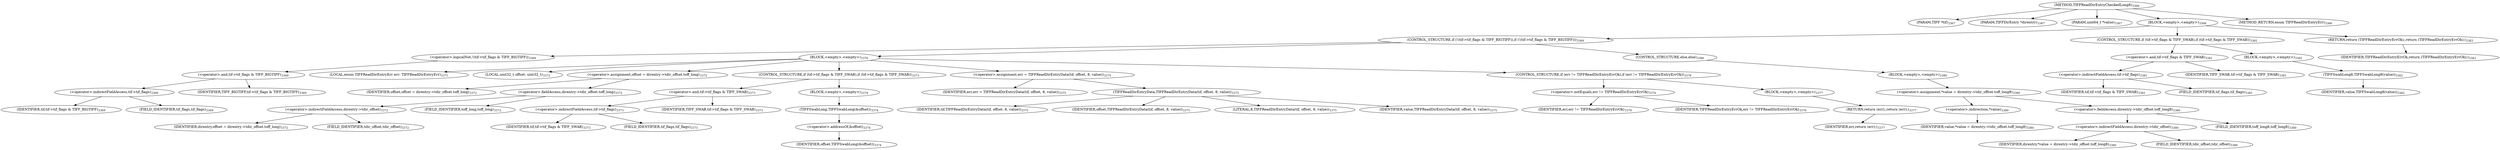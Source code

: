 digraph "TIFFReadDirEntryCheckedLong8" {  
"86762" [label = <(METHOD,TIFFReadDirEntryCheckedLong8)<SUB>3366</SUB>> ]
"86763" [label = <(PARAM,TIFF *tif)<SUB>3367</SUB>> ]
"86764" [label = <(PARAM,TIFFDirEntry *direntry)<SUB>3367</SUB>> ]
"86765" [label = <(PARAM,uint64_t *value)<SUB>3367</SUB>> ]
"86766" [label = <(BLOCK,&lt;empty&gt;,&lt;empty&gt;)<SUB>3368</SUB>> ]
"86767" [label = <(CONTROL_STRUCTURE,if (!(tif-&gt;tif_flags &amp; TIFF_BIGTIFF)),if (!(tif-&gt;tif_flags &amp; TIFF_BIGTIFF)))<SUB>3369</SUB>> ]
"86768" [label = <(&lt;operator&gt;.logicalNot,!(tif-&gt;tif_flags &amp; TIFF_BIGTIFF))<SUB>3369</SUB>> ]
"86769" [label = <(&lt;operator&gt;.and,tif-&gt;tif_flags &amp; TIFF_BIGTIFF)<SUB>3369</SUB>> ]
"86770" [label = <(&lt;operator&gt;.indirectFieldAccess,tif-&gt;tif_flags)<SUB>3369</SUB>> ]
"86771" [label = <(IDENTIFIER,tif,tif-&gt;tif_flags &amp; TIFF_BIGTIFF)<SUB>3369</SUB>> ]
"86772" [label = <(FIELD_IDENTIFIER,tif_flags,tif_flags)<SUB>3369</SUB>> ]
"86773" [label = <(IDENTIFIER,TIFF_BIGTIFF,tif-&gt;tif_flags &amp; TIFF_BIGTIFF)<SUB>3369</SUB>> ]
"86774" [label = <(BLOCK,&lt;empty&gt;,&lt;empty&gt;)<SUB>3370</SUB>> ]
"86775" [label = <(LOCAL,enum TIFFReadDirEntryErr err: TIFFReadDirEntryErr)<SUB>3371</SUB>> ]
"86776" [label = <(LOCAL,uint32_t offset: uint32_t)<SUB>3372</SUB>> ]
"86777" [label = <(&lt;operator&gt;.assignment,offset = direntry-&gt;tdir_offset.toff_long)<SUB>3372</SUB>> ]
"86778" [label = <(IDENTIFIER,offset,offset = direntry-&gt;tdir_offset.toff_long)<SUB>3372</SUB>> ]
"86779" [label = <(&lt;operator&gt;.fieldAccess,direntry-&gt;tdir_offset.toff_long)<SUB>3372</SUB>> ]
"86780" [label = <(&lt;operator&gt;.indirectFieldAccess,direntry-&gt;tdir_offset)<SUB>3372</SUB>> ]
"86781" [label = <(IDENTIFIER,direntry,offset = direntry-&gt;tdir_offset.toff_long)<SUB>3372</SUB>> ]
"86782" [label = <(FIELD_IDENTIFIER,tdir_offset,tdir_offset)<SUB>3372</SUB>> ]
"86783" [label = <(FIELD_IDENTIFIER,toff_long,toff_long)<SUB>3372</SUB>> ]
"86784" [label = <(CONTROL_STRUCTURE,if (tif-&gt;tif_flags &amp; TIFF_SWAB),if (tif-&gt;tif_flags &amp; TIFF_SWAB))<SUB>3373</SUB>> ]
"86785" [label = <(&lt;operator&gt;.and,tif-&gt;tif_flags &amp; TIFF_SWAB)<SUB>3373</SUB>> ]
"86786" [label = <(&lt;operator&gt;.indirectFieldAccess,tif-&gt;tif_flags)<SUB>3373</SUB>> ]
"86787" [label = <(IDENTIFIER,tif,tif-&gt;tif_flags &amp; TIFF_SWAB)<SUB>3373</SUB>> ]
"86788" [label = <(FIELD_IDENTIFIER,tif_flags,tif_flags)<SUB>3373</SUB>> ]
"86789" [label = <(IDENTIFIER,TIFF_SWAB,tif-&gt;tif_flags &amp; TIFF_SWAB)<SUB>3373</SUB>> ]
"86790" [label = <(BLOCK,&lt;empty&gt;,&lt;empty&gt;)<SUB>3374</SUB>> ]
"86791" [label = <(TIFFSwabLong,TIFFSwabLong(&amp;offset))<SUB>3374</SUB>> ]
"86792" [label = <(&lt;operator&gt;.addressOf,&amp;offset)<SUB>3374</SUB>> ]
"86793" [label = <(IDENTIFIER,offset,TIFFSwabLong(&amp;offset))<SUB>3374</SUB>> ]
"86794" [label = <(&lt;operator&gt;.assignment,err = TIFFReadDirEntryData(tif, offset, 8, value))<SUB>3375</SUB>> ]
"86795" [label = <(IDENTIFIER,err,err = TIFFReadDirEntryData(tif, offset, 8, value))<SUB>3375</SUB>> ]
"86796" [label = <(TIFFReadDirEntryData,TIFFReadDirEntryData(tif, offset, 8, value))<SUB>3375</SUB>> ]
"86797" [label = <(IDENTIFIER,tif,TIFFReadDirEntryData(tif, offset, 8, value))<SUB>3375</SUB>> ]
"86798" [label = <(IDENTIFIER,offset,TIFFReadDirEntryData(tif, offset, 8, value))<SUB>3375</SUB>> ]
"86799" [label = <(LITERAL,8,TIFFReadDirEntryData(tif, offset, 8, value))<SUB>3375</SUB>> ]
"86800" [label = <(IDENTIFIER,value,TIFFReadDirEntryData(tif, offset, 8, value))<SUB>3375</SUB>> ]
"86801" [label = <(CONTROL_STRUCTURE,if (err != TIFFReadDirEntryErrOk),if (err != TIFFReadDirEntryErrOk))<SUB>3376</SUB>> ]
"86802" [label = <(&lt;operator&gt;.notEquals,err != TIFFReadDirEntryErrOk)<SUB>3376</SUB>> ]
"86803" [label = <(IDENTIFIER,err,err != TIFFReadDirEntryErrOk)<SUB>3376</SUB>> ]
"86804" [label = <(IDENTIFIER,TIFFReadDirEntryErrOk,err != TIFFReadDirEntryErrOk)<SUB>3376</SUB>> ]
"86805" [label = <(BLOCK,&lt;empty&gt;,&lt;empty&gt;)<SUB>3377</SUB>> ]
"86806" [label = <(RETURN,return (err);,return (err);)<SUB>3377</SUB>> ]
"86807" [label = <(IDENTIFIER,err,return (err);)<SUB>3377</SUB>> ]
"86808" [label = <(CONTROL_STRUCTURE,else,else)<SUB>3380</SUB>> ]
"86809" [label = <(BLOCK,&lt;empty&gt;,&lt;empty&gt;)<SUB>3380</SUB>> ]
"86810" [label = <(&lt;operator&gt;.assignment,*value = direntry-&gt;tdir_offset.toff_long8)<SUB>3380</SUB>> ]
"86811" [label = <(&lt;operator&gt;.indirection,*value)<SUB>3380</SUB>> ]
"86812" [label = <(IDENTIFIER,value,*value = direntry-&gt;tdir_offset.toff_long8)<SUB>3380</SUB>> ]
"86813" [label = <(&lt;operator&gt;.fieldAccess,direntry-&gt;tdir_offset.toff_long8)<SUB>3380</SUB>> ]
"86814" [label = <(&lt;operator&gt;.indirectFieldAccess,direntry-&gt;tdir_offset)<SUB>3380</SUB>> ]
"86815" [label = <(IDENTIFIER,direntry,*value = direntry-&gt;tdir_offset.toff_long8)<SUB>3380</SUB>> ]
"86816" [label = <(FIELD_IDENTIFIER,tdir_offset,tdir_offset)<SUB>3380</SUB>> ]
"86817" [label = <(FIELD_IDENTIFIER,toff_long8,toff_long8)<SUB>3380</SUB>> ]
"86818" [label = <(CONTROL_STRUCTURE,if (tif-&gt;tif_flags &amp; TIFF_SWAB),if (tif-&gt;tif_flags &amp; TIFF_SWAB))<SUB>3381</SUB>> ]
"86819" [label = <(&lt;operator&gt;.and,tif-&gt;tif_flags &amp; TIFF_SWAB)<SUB>3381</SUB>> ]
"86820" [label = <(&lt;operator&gt;.indirectFieldAccess,tif-&gt;tif_flags)<SUB>3381</SUB>> ]
"86821" [label = <(IDENTIFIER,tif,tif-&gt;tif_flags &amp; TIFF_SWAB)<SUB>3381</SUB>> ]
"86822" [label = <(FIELD_IDENTIFIER,tif_flags,tif_flags)<SUB>3381</SUB>> ]
"86823" [label = <(IDENTIFIER,TIFF_SWAB,tif-&gt;tif_flags &amp; TIFF_SWAB)<SUB>3381</SUB>> ]
"86824" [label = <(BLOCK,&lt;empty&gt;,&lt;empty&gt;)<SUB>3382</SUB>> ]
"86825" [label = <(TIFFSwabLong8,TIFFSwabLong8(value))<SUB>3382</SUB>> ]
"86826" [label = <(IDENTIFIER,value,TIFFSwabLong8(value))<SUB>3382</SUB>> ]
"86827" [label = <(RETURN,return (TIFFReadDirEntryErrOk);,return (TIFFReadDirEntryErrOk);)<SUB>3383</SUB>> ]
"86828" [label = <(IDENTIFIER,TIFFReadDirEntryErrOk,return (TIFFReadDirEntryErrOk);)<SUB>3383</SUB>> ]
"86829" [label = <(METHOD_RETURN,enum TIFFReadDirEntryErr)<SUB>3366</SUB>> ]
  "86762" -> "86763" 
  "86762" -> "86764" 
  "86762" -> "86765" 
  "86762" -> "86766" 
  "86762" -> "86829" 
  "86766" -> "86767" 
  "86766" -> "86818" 
  "86766" -> "86827" 
  "86767" -> "86768" 
  "86767" -> "86774" 
  "86767" -> "86808" 
  "86768" -> "86769" 
  "86769" -> "86770" 
  "86769" -> "86773" 
  "86770" -> "86771" 
  "86770" -> "86772" 
  "86774" -> "86775" 
  "86774" -> "86776" 
  "86774" -> "86777" 
  "86774" -> "86784" 
  "86774" -> "86794" 
  "86774" -> "86801" 
  "86777" -> "86778" 
  "86777" -> "86779" 
  "86779" -> "86780" 
  "86779" -> "86783" 
  "86780" -> "86781" 
  "86780" -> "86782" 
  "86784" -> "86785" 
  "86784" -> "86790" 
  "86785" -> "86786" 
  "86785" -> "86789" 
  "86786" -> "86787" 
  "86786" -> "86788" 
  "86790" -> "86791" 
  "86791" -> "86792" 
  "86792" -> "86793" 
  "86794" -> "86795" 
  "86794" -> "86796" 
  "86796" -> "86797" 
  "86796" -> "86798" 
  "86796" -> "86799" 
  "86796" -> "86800" 
  "86801" -> "86802" 
  "86801" -> "86805" 
  "86802" -> "86803" 
  "86802" -> "86804" 
  "86805" -> "86806" 
  "86806" -> "86807" 
  "86808" -> "86809" 
  "86809" -> "86810" 
  "86810" -> "86811" 
  "86810" -> "86813" 
  "86811" -> "86812" 
  "86813" -> "86814" 
  "86813" -> "86817" 
  "86814" -> "86815" 
  "86814" -> "86816" 
  "86818" -> "86819" 
  "86818" -> "86824" 
  "86819" -> "86820" 
  "86819" -> "86823" 
  "86820" -> "86821" 
  "86820" -> "86822" 
  "86824" -> "86825" 
  "86825" -> "86826" 
  "86827" -> "86828" 
}
